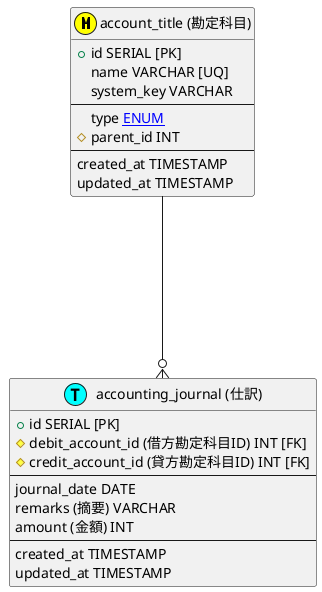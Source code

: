 @startuml "データベース仕様書"

!define MASTER  <<M, yellow>>
!define TRAN    <<T, aqua>>

entity "account_title (勘定科目)" as account_title MASTER {
  +id SERIAL [PK]
  name VARCHAR [UQ]
  system_key VARCHAR
  --
  type [[ENUM{ASSET, LIABILITY, NET_ASSET, REVENUE, EXPENSE, OTHER}]]
  #parent_id INT
  --
  created_at TIMESTAMP
  updated_at TIMESTAMP
}

entity "accounting_journal (仕訳)" as accounting_journal TRAN {
  +id SERIAL [PK]
  #debit_account_id (借方勘定科目ID) INT [FK]
  #credit_account_id (貸方勘定科目ID) INT [FK]
  --
  journal_date DATE
  remarks (摘要) VARCHAR
  amount (金額) INT
  --
  created_at TIMESTAMP
  updated_at TIMESTAMP
}
account_title ----o{ accounting_journal

' entity "journal_schedule (定期仕訳スケジュール)" as journal_schedule MASTER {
'   +id SERIAL [PK]
'   #debit_account_id (借方勘定科目ID) INT [FK]
'   #credit_account_id (貸方勘定科目ID) INT [FK]
'   --
'   enabled (有効フラグ) BOOLEAN
'   post_date (仕訳日) INT
'   remarks (摘要) VARCHAR
'   amount (金額) INT
'   next_post_date (次の仕訳日) DATE
'   --
'   created_at TIMESTAMP
'   updated_at TIMESTAMP
' }
' account_title ----o{ journal_schedule

@enduml

